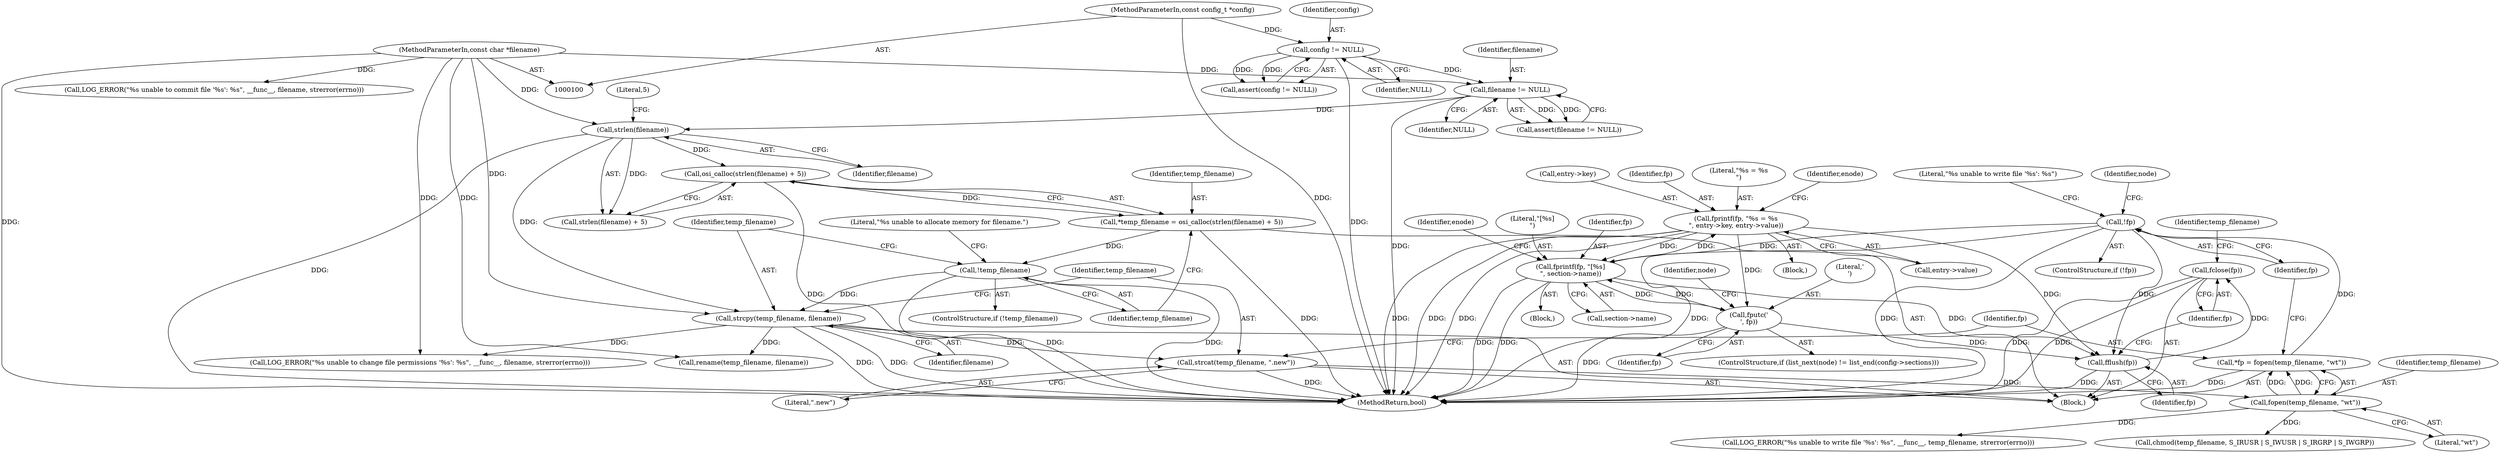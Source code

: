 digraph "1_Android_472271b153c5dc53c28beac55480a8d8434b2d5c_56@API" {
"1000237" [label="(Call,fclose(fp))"];
"1000235" [label="(Call,fflush(fp))"];
"1000215" [label="(Call,fprintf(fp, \"%s = %s\n\", entry->key, entry->value))"];
"1000183" [label="(Call,fprintf(fp, \"[%s]\n\", section->name))"];
"1000147" [label="(Call,!fp)"];
"1000141" [label="(Call,*fp = fopen(temp_filename, \"wt\"))"];
"1000143" [label="(Call,fopen(temp_filename, \"wt\"))"];
"1000137" [label="(Call,strcat(temp_filename, \".new\"))"];
"1000134" [label="(Call,strcpy(temp_filename, filename))"];
"1000126" [label="(Call,!temp_filename)"];
"1000118" [label="(Call,*temp_filename = osi_calloc(strlen(filename) + 5))"];
"1000120" [label="(Call,osi_calloc(strlen(filename) + 5))"];
"1000122" [label="(Call,strlen(filename))"];
"1000109" [label="(Call,filename != NULL)"];
"1000102" [label="(MethodParameterIn,const char *filename)"];
"1000105" [label="(Call,config != NULL)"];
"1000101" [label="(MethodParameterIn,const config_t *config)"];
"1000232" [label="(Call,fputc('\n', fp))"];
"1000150" [label="(Call,LOG_ERROR(\"%s unable to write file '%s': %s\", __func__, temp_filename, strerror(errno)))"];
"1000204" [label="(Identifier,enode)"];
"1000137" [label="(Call,strcat(temp_filename, \".new\"))"];
"1000238" [label="(Identifier,fp)"];
"1000120" [label="(Call,osi_calloc(strlen(filename) + 5))"];
"1000124" [label="(Literal,5)"];
"1000109" [label="(Call,filename != NULL)"];
"1000234" [label="(Identifier,fp)"];
"1000141" [label="(Call,*fp = fopen(temp_filename, \"wt\"))"];
"1000102" [label="(MethodParameterIn,const char *filename)"];
"1000121" [label="(Call,strlen(filename) + 5)"];
"1000151" [label="(Literal,\"%s unable to write file '%s': %s\")"];
"1000126" [label="(Call,!temp_filename)"];
"1000147" [label="(Call,!fp)"];
"1000146" [label="(ControlStructure,if (!fp))"];
"1000160" [label="(Identifier,node)"];
"1000253" [label="(Call,LOG_ERROR(\"%s unable to change file permissions '%s': %s\", __func__, filename, strerror(errno)))"];
"1000268" [label="(Call,LOG_ERROR(\"%s unable to commit file '%s': %s\", __func__, filename, strerror(errno)))"];
"1000184" [label="(Identifier,fp)"];
"1000122" [label="(Call,strlen(filename))"];
"1000224" [label="(ControlStructure,if (list_next(node) != list_end(config->sections)))"];
"1000233" [label="(Literal,'\n')"];
"1000127" [label="(Identifier,temp_filename)"];
"1000101" [label="(MethodParameterIn,const config_t *config)"];
"1000241" [label="(Call,chmod(temp_filename, S_IRUSR | S_IWUSR | S_IRGRP | S_IWGRP))"];
"1000232" [label="(Call,fputc('\n', fp))"];
"1000175" [label="(Block,)"];
"1000192" [label="(Identifier,enode)"];
"1000118" [label="(Call,*temp_filename = osi_calloc(strlen(filename) + 5))"];
"1000119" [label="(Identifier,temp_filename)"];
"1000218" [label="(Call,entry->key)"];
"1000139" [label="(Literal,\".new\")"];
"1000105" [label="(Call,config != NULL)"];
"1000216" [label="(Identifier,fp)"];
"1000125" [label="(ControlStructure,if (!temp_filename))"];
"1000242" [label="(Identifier,temp_filename)"];
"1000262" [label="(Call,rename(temp_filename, filename))"];
"1000107" [label="(Identifier,NULL)"];
"1000186" [label="(Call,section->name)"];
"1000143" [label="(Call,fopen(temp_filename, \"wt\"))"];
"1000136" [label="(Identifier,filename)"];
"1000286" [label="(MethodReturn,bool)"];
"1000110" [label="(Identifier,filename)"];
"1000104" [label="(Call,assert(config != NULL))"];
"1000221" [label="(Call,entry->value)"];
"1000148" [label="(Identifier,fp)"];
"1000106" [label="(Identifier,config)"];
"1000123" [label="(Identifier,filename)"];
"1000183" [label="(Call,fprintf(fp, \"[%s]\n\", section->name))"];
"1000138" [label="(Identifier,temp_filename)"];
"1000111" [label="(Identifier,NULL)"];
"1000237" [label="(Call,fclose(fp))"];
"1000134" [label="(Call,strcpy(temp_filename, filename))"];
"1000145" [label="(Literal,\"wt\")"];
"1000108" [label="(Call,assert(filename != NULL))"];
"1000172" [label="(Identifier,node)"];
"1000236" [label="(Identifier,fp)"];
"1000103" [label="(Block,)"];
"1000215" [label="(Call,fprintf(fp, \"%s = %s\n\", entry->key, entry->value))"];
"1000142" [label="(Identifier,fp)"];
"1000135" [label="(Identifier,temp_filename)"];
"1000235" [label="(Call,fflush(fp))"];
"1000207" [label="(Block,)"];
"1000217" [label="(Literal,\"%s = %s\n\")"];
"1000185" [label="(Literal,\"[%s]\n\")"];
"1000144" [label="(Identifier,temp_filename)"];
"1000130" [label="(Literal,\"%s unable to allocate memory for filename.\")"];
"1000237" -> "1000103"  [label="AST: "];
"1000237" -> "1000238"  [label="CFG: "];
"1000238" -> "1000237"  [label="AST: "];
"1000242" -> "1000237"  [label="CFG: "];
"1000237" -> "1000286"  [label="DDG: "];
"1000237" -> "1000286"  [label="DDG: "];
"1000235" -> "1000237"  [label="DDG: "];
"1000235" -> "1000103"  [label="AST: "];
"1000235" -> "1000236"  [label="CFG: "];
"1000236" -> "1000235"  [label="AST: "];
"1000238" -> "1000235"  [label="CFG: "];
"1000235" -> "1000286"  [label="DDG: "];
"1000215" -> "1000235"  [label="DDG: "];
"1000183" -> "1000235"  [label="DDG: "];
"1000147" -> "1000235"  [label="DDG: "];
"1000232" -> "1000235"  [label="DDG: "];
"1000215" -> "1000207"  [label="AST: "];
"1000215" -> "1000221"  [label="CFG: "];
"1000216" -> "1000215"  [label="AST: "];
"1000217" -> "1000215"  [label="AST: "];
"1000218" -> "1000215"  [label="AST: "];
"1000221" -> "1000215"  [label="AST: "];
"1000204" -> "1000215"  [label="CFG: "];
"1000215" -> "1000286"  [label="DDG: "];
"1000215" -> "1000286"  [label="DDG: "];
"1000215" -> "1000286"  [label="DDG: "];
"1000215" -> "1000183"  [label="DDG: "];
"1000183" -> "1000215"  [label="DDG: "];
"1000215" -> "1000232"  [label="DDG: "];
"1000183" -> "1000175"  [label="AST: "];
"1000183" -> "1000186"  [label="CFG: "];
"1000184" -> "1000183"  [label="AST: "];
"1000185" -> "1000183"  [label="AST: "];
"1000186" -> "1000183"  [label="AST: "];
"1000192" -> "1000183"  [label="CFG: "];
"1000183" -> "1000286"  [label="DDG: "];
"1000183" -> "1000286"  [label="DDG: "];
"1000147" -> "1000183"  [label="DDG: "];
"1000232" -> "1000183"  [label="DDG: "];
"1000183" -> "1000232"  [label="DDG: "];
"1000147" -> "1000146"  [label="AST: "];
"1000147" -> "1000148"  [label="CFG: "];
"1000148" -> "1000147"  [label="AST: "];
"1000151" -> "1000147"  [label="CFG: "];
"1000160" -> "1000147"  [label="CFG: "];
"1000147" -> "1000286"  [label="DDG: "];
"1000147" -> "1000286"  [label="DDG: "];
"1000141" -> "1000147"  [label="DDG: "];
"1000141" -> "1000103"  [label="AST: "];
"1000141" -> "1000143"  [label="CFG: "];
"1000142" -> "1000141"  [label="AST: "];
"1000143" -> "1000141"  [label="AST: "];
"1000148" -> "1000141"  [label="CFG: "];
"1000141" -> "1000286"  [label="DDG: "];
"1000143" -> "1000141"  [label="DDG: "];
"1000143" -> "1000141"  [label="DDG: "];
"1000143" -> "1000145"  [label="CFG: "];
"1000144" -> "1000143"  [label="AST: "];
"1000145" -> "1000143"  [label="AST: "];
"1000137" -> "1000143"  [label="DDG: "];
"1000143" -> "1000150"  [label="DDG: "];
"1000143" -> "1000241"  [label="DDG: "];
"1000137" -> "1000103"  [label="AST: "];
"1000137" -> "1000139"  [label="CFG: "];
"1000138" -> "1000137"  [label="AST: "];
"1000139" -> "1000137"  [label="AST: "];
"1000142" -> "1000137"  [label="CFG: "];
"1000137" -> "1000286"  [label="DDG: "];
"1000134" -> "1000137"  [label="DDG: "];
"1000134" -> "1000103"  [label="AST: "];
"1000134" -> "1000136"  [label="CFG: "];
"1000135" -> "1000134"  [label="AST: "];
"1000136" -> "1000134"  [label="AST: "];
"1000138" -> "1000134"  [label="CFG: "];
"1000134" -> "1000286"  [label="DDG: "];
"1000134" -> "1000286"  [label="DDG: "];
"1000126" -> "1000134"  [label="DDG: "];
"1000122" -> "1000134"  [label="DDG: "];
"1000102" -> "1000134"  [label="DDG: "];
"1000134" -> "1000253"  [label="DDG: "];
"1000134" -> "1000262"  [label="DDG: "];
"1000126" -> "1000125"  [label="AST: "];
"1000126" -> "1000127"  [label="CFG: "];
"1000127" -> "1000126"  [label="AST: "];
"1000130" -> "1000126"  [label="CFG: "];
"1000135" -> "1000126"  [label="CFG: "];
"1000126" -> "1000286"  [label="DDG: "];
"1000126" -> "1000286"  [label="DDG: "];
"1000118" -> "1000126"  [label="DDG: "];
"1000118" -> "1000103"  [label="AST: "];
"1000118" -> "1000120"  [label="CFG: "];
"1000119" -> "1000118"  [label="AST: "];
"1000120" -> "1000118"  [label="AST: "];
"1000127" -> "1000118"  [label="CFG: "];
"1000118" -> "1000286"  [label="DDG: "];
"1000120" -> "1000118"  [label="DDG: "];
"1000120" -> "1000121"  [label="CFG: "];
"1000121" -> "1000120"  [label="AST: "];
"1000120" -> "1000286"  [label="DDG: "];
"1000122" -> "1000120"  [label="DDG: "];
"1000122" -> "1000121"  [label="AST: "];
"1000122" -> "1000123"  [label="CFG: "];
"1000123" -> "1000122"  [label="AST: "];
"1000124" -> "1000122"  [label="CFG: "];
"1000122" -> "1000286"  [label="DDG: "];
"1000122" -> "1000121"  [label="DDG: "];
"1000109" -> "1000122"  [label="DDG: "];
"1000102" -> "1000122"  [label="DDG: "];
"1000109" -> "1000108"  [label="AST: "];
"1000109" -> "1000111"  [label="CFG: "];
"1000110" -> "1000109"  [label="AST: "];
"1000111" -> "1000109"  [label="AST: "];
"1000108" -> "1000109"  [label="CFG: "];
"1000109" -> "1000286"  [label="DDG: "];
"1000109" -> "1000108"  [label="DDG: "];
"1000109" -> "1000108"  [label="DDG: "];
"1000102" -> "1000109"  [label="DDG: "];
"1000105" -> "1000109"  [label="DDG: "];
"1000102" -> "1000100"  [label="AST: "];
"1000102" -> "1000286"  [label="DDG: "];
"1000102" -> "1000253"  [label="DDG: "];
"1000102" -> "1000262"  [label="DDG: "];
"1000102" -> "1000268"  [label="DDG: "];
"1000105" -> "1000104"  [label="AST: "];
"1000105" -> "1000107"  [label="CFG: "];
"1000106" -> "1000105"  [label="AST: "];
"1000107" -> "1000105"  [label="AST: "];
"1000104" -> "1000105"  [label="CFG: "];
"1000105" -> "1000286"  [label="DDG: "];
"1000105" -> "1000104"  [label="DDG: "];
"1000105" -> "1000104"  [label="DDG: "];
"1000101" -> "1000105"  [label="DDG: "];
"1000101" -> "1000100"  [label="AST: "];
"1000101" -> "1000286"  [label="DDG: "];
"1000232" -> "1000224"  [label="AST: "];
"1000232" -> "1000234"  [label="CFG: "];
"1000233" -> "1000232"  [label="AST: "];
"1000234" -> "1000232"  [label="AST: "];
"1000172" -> "1000232"  [label="CFG: "];
"1000232" -> "1000286"  [label="DDG: "];
}
